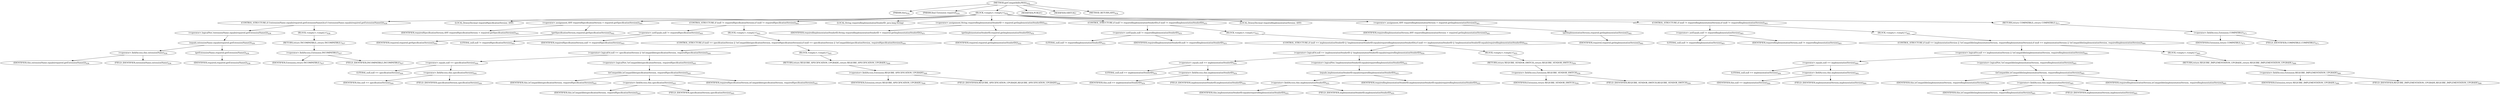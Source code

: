 digraph "getCompatibilityWith" {  
"580" [label = <(METHOD,getCompatibilityWith)<SUB>434</SUB>> ]
"35" [label = <(PARAM,this)<SUB>434</SUB>> ]
"581" [label = <(PARAM,final Extension required)<SUB>434</SUB>> ]
"582" [label = <(BLOCK,&lt;empty&gt;,&lt;empty&gt;)<SUB>434</SUB>> ]
"583" [label = <(CONTROL_STRUCTURE,if (!extensionName.equals(required.getExtensionName())),if (!extensionName.equals(required.getExtensionName())))<SUB>436</SUB>> ]
"584" [label = <(&lt;operator&gt;.logicalNot,!extensionName.equals(required.getExtensionName()))<SUB>436</SUB>> ]
"585" [label = <(equals,extensionName.equals(required.getExtensionName()))<SUB>436</SUB>> ]
"586" [label = <(&lt;operator&gt;.fieldAccess,this.extensionName)<SUB>436</SUB>> ]
"587" [label = <(IDENTIFIER,this,extensionName.equals(required.getExtensionName()))<SUB>436</SUB>> ]
"588" [label = <(FIELD_IDENTIFIER,extensionName,extensionName)<SUB>436</SUB>> ]
"589" [label = <(getExtensionName,required.getExtensionName())<SUB>436</SUB>> ]
"590" [label = <(IDENTIFIER,required,required.getExtensionName())<SUB>436</SUB>> ]
"591" [label = <(BLOCK,&lt;empty&gt;,&lt;empty&gt;)<SUB>436</SUB>> ]
"592" [label = <(RETURN,return INCOMPATIBLE;,return INCOMPATIBLE;)<SUB>437</SUB>> ]
"593" [label = <(&lt;operator&gt;.fieldAccess,Extension.INCOMPATIBLE)<SUB>437</SUB>> ]
"594" [label = <(IDENTIFIER,Extension,return INCOMPATIBLE;)<SUB>437</SUB>> ]
"595" [label = <(FIELD_IDENTIFIER,INCOMPATIBLE,INCOMPATIBLE)<SUB>437</SUB>> ]
"596" [label = <(LOCAL,DeweyDecimal requiredSpecificationVersion: ANY)> ]
"597" [label = <(&lt;operator&gt;.assignment,ANY requiredSpecificationVersion = required.getSpecificationVersion())<SUB>441</SUB>> ]
"598" [label = <(IDENTIFIER,requiredSpecificationVersion,ANY requiredSpecificationVersion = required.getSpecificationVersion())<SUB>441</SUB>> ]
"599" [label = <(getSpecificationVersion,required.getSpecificationVersion())<SUB>442</SUB>> ]
"600" [label = <(IDENTIFIER,required,required.getSpecificationVersion())<SUB>442</SUB>> ]
"601" [label = <(CONTROL_STRUCTURE,if (null != requiredSpecificationVersion),if (null != requiredSpecificationVersion))<SUB>443</SUB>> ]
"602" [label = <(&lt;operator&gt;.notEquals,null != requiredSpecificationVersion)<SUB>443</SUB>> ]
"603" [label = <(LITERAL,null,null != requiredSpecificationVersion)<SUB>443</SUB>> ]
"604" [label = <(IDENTIFIER,requiredSpecificationVersion,null != requiredSpecificationVersion)<SUB>443</SUB>> ]
"605" [label = <(BLOCK,&lt;empty&gt;,&lt;empty&gt;)<SUB>443</SUB>> ]
"606" [label = <(CONTROL_STRUCTURE,if (null == specificationVersion || !isCompatible(specificationVersion, requiredSpecificationVersion)),if (null == specificationVersion || !isCompatible(specificationVersion, requiredSpecificationVersion)))<SUB>444</SUB>> ]
"607" [label = <(&lt;operator&gt;.logicalOr,null == specificationVersion || !isCompatible(specificationVersion, requiredSpecificationVersion))<SUB>444</SUB>> ]
"608" [label = <(&lt;operator&gt;.equals,null == specificationVersion)<SUB>444</SUB>> ]
"609" [label = <(LITERAL,null,null == specificationVersion)<SUB>444</SUB>> ]
"610" [label = <(&lt;operator&gt;.fieldAccess,this.specificationVersion)<SUB>444</SUB>> ]
"611" [label = <(IDENTIFIER,this,null == specificationVersion)<SUB>444</SUB>> ]
"612" [label = <(FIELD_IDENTIFIER,specificationVersion,specificationVersion)<SUB>444</SUB>> ]
"613" [label = <(&lt;operator&gt;.logicalNot,!isCompatible(specificationVersion, requiredSpecificationVersion))<SUB>445</SUB>> ]
"614" [label = <(isCompatible,isCompatible(specificationVersion, requiredSpecificationVersion))<SUB>445</SUB>> ]
"34" [label = <(IDENTIFIER,this,isCompatible(specificationVersion, requiredSpecificationVersion))<SUB>445</SUB>> ]
"615" [label = <(&lt;operator&gt;.fieldAccess,this.specificationVersion)<SUB>445</SUB>> ]
"616" [label = <(IDENTIFIER,this,isCompatible(specificationVersion, requiredSpecificationVersion))<SUB>445</SUB>> ]
"617" [label = <(FIELD_IDENTIFIER,specificationVersion,specificationVersion)<SUB>445</SUB>> ]
"618" [label = <(IDENTIFIER,requiredSpecificationVersion,isCompatible(specificationVersion, requiredSpecificationVersion))<SUB>445</SUB>> ]
"619" [label = <(BLOCK,&lt;empty&gt;,&lt;empty&gt;)<SUB>445</SUB>> ]
"620" [label = <(RETURN,return REQUIRE_SPECIFICATION_UPGRADE;,return REQUIRE_SPECIFICATION_UPGRADE;)<SUB>446</SUB>> ]
"621" [label = <(&lt;operator&gt;.fieldAccess,Extension.REQUIRE_SPECIFICATION_UPGRADE)<SUB>446</SUB>> ]
"622" [label = <(IDENTIFIER,Extension,return REQUIRE_SPECIFICATION_UPGRADE;)<SUB>446</SUB>> ]
"623" [label = <(FIELD_IDENTIFIER,REQUIRE_SPECIFICATION_UPGRADE,REQUIRE_SPECIFICATION_UPGRADE)<SUB>446</SUB>> ]
"624" [label = <(LOCAL,String requiredImplementationVendorID: java.lang.String)> ]
"625" [label = <(&lt;operator&gt;.assignment,String requiredImplementationVendorID = required.getImplementationVendorID())<SUB>451</SUB>> ]
"626" [label = <(IDENTIFIER,requiredImplementationVendorID,String requiredImplementationVendorID = required.getImplementationVendorID())<SUB>451</SUB>> ]
"627" [label = <(getImplementationVendorID,required.getImplementationVendorID())<SUB>452</SUB>> ]
"628" [label = <(IDENTIFIER,required,required.getImplementationVendorID())<SUB>452</SUB>> ]
"629" [label = <(CONTROL_STRUCTURE,if (null != requiredImplementationVendorID),if (null != requiredImplementationVendorID))<SUB>453</SUB>> ]
"630" [label = <(&lt;operator&gt;.notEquals,null != requiredImplementationVendorID)<SUB>453</SUB>> ]
"631" [label = <(LITERAL,null,null != requiredImplementationVendorID)<SUB>453</SUB>> ]
"632" [label = <(IDENTIFIER,requiredImplementationVendorID,null != requiredImplementationVendorID)<SUB>453</SUB>> ]
"633" [label = <(BLOCK,&lt;empty&gt;,&lt;empty&gt;)<SUB>453</SUB>> ]
"634" [label = <(CONTROL_STRUCTURE,if (null == implementationVendorID || !implementationVendorID.equals(requiredImplementationVendorID)),if (null == implementationVendorID || !implementationVendorID.equals(requiredImplementationVendorID)))<SUB>454</SUB>> ]
"635" [label = <(&lt;operator&gt;.logicalOr,null == implementationVendorID || !implementationVendorID.equals(requiredImplementationVendorID))<SUB>454</SUB>> ]
"636" [label = <(&lt;operator&gt;.equals,null == implementationVendorID)<SUB>454</SUB>> ]
"637" [label = <(LITERAL,null,null == implementationVendorID)<SUB>454</SUB>> ]
"638" [label = <(&lt;operator&gt;.fieldAccess,this.implementationVendorID)<SUB>454</SUB>> ]
"639" [label = <(IDENTIFIER,this,null == implementationVendorID)<SUB>454</SUB>> ]
"640" [label = <(FIELD_IDENTIFIER,implementationVendorID,implementationVendorID)<SUB>454</SUB>> ]
"641" [label = <(&lt;operator&gt;.logicalNot,!implementationVendorID.equals(requiredImplementationVendorID))<SUB>455</SUB>> ]
"642" [label = <(equals,implementationVendorID.equals(requiredImplementationVendorID))<SUB>455</SUB>> ]
"643" [label = <(&lt;operator&gt;.fieldAccess,this.implementationVendorID)<SUB>455</SUB>> ]
"644" [label = <(IDENTIFIER,this,implementationVendorID.equals(requiredImplementationVendorID))<SUB>455</SUB>> ]
"645" [label = <(FIELD_IDENTIFIER,implementationVendorID,implementationVendorID)<SUB>455</SUB>> ]
"646" [label = <(IDENTIFIER,requiredImplementationVendorID,implementationVendorID.equals(requiredImplementationVendorID))<SUB>455</SUB>> ]
"647" [label = <(BLOCK,&lt;empty&gt;,&lt;empty&gt;)<SUB>455</SUB>> ]
"648" [label = <(RETURN,return REQUIRE_VENDOR_SWITCH;,return REQUIRE_VENDOR_SWITCH;)<SUB>456</SUB>> ]
"649" [label = <(&lt;operator&gt;.fieldAccess,Extension.REQUIRE_VENDOR_SWITCH)<SUB>456</SUB>> ]
"650" [label = <(IDENTIFIER,Extension,return REQUIRE_VENDOR_SWITCH;)<SUB>456</SUB>> ]
"651" [label = <(FIELD_IDENTIFIER,REQUIRE_VENDOR_SWITCH,REQUIRE_VENDOR_SWITCH)<SUB>456</SUB>> ]
"652" [label = <(LOCAL,DeweyDecimal requiredImplementationVersion: ANY)> ]
"653" [label = <(&lt;operator&gt;.assignment,ANY requiredImplementationVersion = required.getImplementationVersion())<SUB>461</SUB>> ]
"654" [label = <(IDENTIFIER,requiredImplementationVersion,ANY requiredImplementationVersion = required.getImplementationVersion())<SUB>461</SUB>> ]
"655" [label = <(getImplementationVersion,required.getImplementationVersion())<SUB>462</SUB>> ]
"656" [label = <(IDENTIFIER,required,required.getImplementationVersion())<SUB>462</SUB>> ]
"657" [label = <(CONTROL_STRUCTURE,if (null != requiredImplementationVersion),if (null != requiredImplementationVersion))<SUB>463</SUB>> ]
"658" [label = <(&lt;operator&gt;.notEquals,null != requiredImplementationVersion)<SUB>463</SUB>> ]
"659" [label = <(LITERAL,null,null != requiredImplementationVersion)<SUB>463</SUB>> ]
"660" [label = <(IDENTIFIER,requiredImplementationVersion,null != requiredImplementationVersion)<SUB>463</SUB>> ]
"661" [label = <(BLOCK,&lt;empty&gt;,&lt;empty&gt;)<SUB>463</SUB>> ]
"662" [label = <(CONTROL_STRUCTURE,if (null == implementationVersion || !isCompatible(implementationVersion, requiredImplementationVersion)),if (null == implementationVersion || !isCompatible(implementationVersion, requiredImplementationVersion)))<SUB>464</SUB>> ]
"663" [label = <(&lt;operator&gt;.logicalOr,null == implementationVersion || !isCompatible(implementationVersion, requiredImplementationVersion))<SUB>464</SUB>> ]
"664" [label = <(&lt;operator&gt;.equals,null == implementationVersion)<SUB>464</SUB>> ]
"665" [label = <(LITERAL,null,null == implementationVersion)<SUB>464</SUB>> ]
"666" [label = <(&lt;operator&gt;.fieldAccess,this.implementationVersion)<SUB>464</SUB>> ]
"667" [label = <(IDENTIFIER,this,null == implementationVersion)<SUB>464</SUB>> ]
"668" [label = <(FIELD_IDENTIFIER,implementationVersion,implementationVersion)<SUB>464</SUB>> ]
"669" [label = <(&lt;operator&gt;.logicalNot,!isCompatible(implementationVersion, requiredImplementationVersion))<SUB>465</SUB>> ]
"670" [label = <(isCompatible,isCompatible(implementationVersion, requiredImplementationVersion))<SUB>465</SUB>> ]
"36" [label = <(IDENTIFIER,this,isCompatible(implementationVersion, requiredImplementationVersion))<SUB>465</SUB>> ]
"671" [label = <(&lt;operator&gt;.fieldAccess,this.implementationVersion)<SUB>465</SUB>> ]
"672" [label = <(IDENTIFIER,this,isCompatible(implementationVersion, requiredImplementationVersion))<SUB>465</SUB>> ]
"673" [label = <(FIELD_IDENTIFIER,implementationVersion,implementationVersion)<SUB>465</SUB>> ]
"674" [label = <(IDENTIFIER,requiredImplementationVersion,isCompatible(implementationVersion, requiredImplementationVersion))<SUB>465</SUB>> ]
"675" [label = <(BLOCK,&lt;empty&gt;,&lt;empty&gt;)<SUB>465</SUB>> ]
"676" [label = <(RETURN,return REQUIRE_IMPLEMENTATION_UPGRADE;,return REQUIRE_IMPLEMENTATION_UPGRADE;)<SUB>466</SUB>> ]
"677" [label = <(&lt;operator&gt;.fieldAccess,Extension.REQUIRE_IMPLEMENTATION_UPGRADE)<SUB>466</SUB>> ]
"678" [label = <(IDENTIFIER,Extension,return REQUIRE_IMPLEMENTATION_UPGRADE;)<SUB>466</SUB>> ]
"679" [label = <(FIELD_IDENTIFIER,REQUIRE_IMPLEMENTATION_UPGRADE,REQUIRE_IMPLEMENTATION_UPGRADE)<SUB>466</SUB>> ]
"680" [label = <(RETURN,return COMPATIBLE;,return COMPATIBLE;)<SUB>471</SUB>> ]
"681" [label = <(&lt;operator&gt;.fieldAccess,Extension.COMPATIBLE)<SUB>471</SUB>> ]
"682" [label = <(IDENTIFIER,Extension,return COMPATIBLE;)<SUB>471</SUB>> ]
"683" [label = <(FIELD_IDENTIFIER,COMPATIBLE,COMPATIBLE)<SUB>471</SUB>> ]
"684" [label = <(MODIFIER,PUBLIC)> ]
"685" [label = <(MODIFIER,VIRTUAL)> ]
"686" [label = <(METHOD_RETURN,ANY)<SUB>434</SUB>> ]
  "580" -> "35" 
  "580" -> "581" 
  "580" -> "582" 
  "580" -> "684" 
  "580" -> "685" 
  "580" -> "686" 
  "582" -> "583" 
  "582" -> "596" 
  "582" -> "597" 
  "582" -> "601" 
  "582" -> "624" 
  "582" -> "625" 
  "582" -> "629" 
  "582" -> "652" 
  "582" -> "653" 
  "582" -> "657" 
  "582" -> "680" 
  "583" -> "584" 
  "583" -> "591" 
  "584" -> "585" 
  "585" -> "586" 
  "585" -> "589" 
  "586" -> "587" 
  "586" -> "588" 
  "589" -> "590" 
  "591" -> "592" 
  "592" -> "593" 
  "593" -> "594" 
  "593" -> "595" 
  "597" -> "598" 
  "597" -> "599" 
  "599" -> "600" 
  "601" -> "602" 
  "601" -> "605" 
  "602" -> "603" 
  "602" -> "604" 
  "605" -> "606" 
  "606" -> "607" 
  "606" -> "619" 
  "607" -> "608" 
  "607" -> "613" 
  "608" -> "609" 
  "608" -> "610" 
  "610" -> "611" 
  "610" -> "612" 
  "613" -> "614" 
  "614" -> "34" 
  "614" -> "615" 
  "614" -> "618" 
  "615" -> "616" 
  "615" -> "617" 
  "619" -> "620" 
  "620" -> "621" 
  "621" -> "622" 
  "621" -> "623" 
  "625" -> "626" 
  "625" -> "627" 
  "627" -> "628" 
  "629" -> "630" 
  "629" -> "633" 
  "630" -> "631" 
  "630" -> "632" 
  "633" -> "634" 
  "634" -> "635" 
  "634" -> "647" 
  "635" -> "636" 
  "635" -> "641" 
  "636" -> "637" 
  "636" -> "638" 
  "638" -> "639" 
  "638" -> "640" 
  "641" -> "642" 
  "642" -> "643" 
  "642" -> "646" 
  "643" -> "644" 
  "643" -> "645" 
  "647" -> "648" 
  "648" -> "649" 
  "649" -> "650" 
  "649" -> "651" 
  "653" -> "654" 
  "653" -> "655" 
  "655" -> "656" 
  "657" -> "658" 
  "657" -> "661" 
  "658" -> "659" 
  "658" -> "660" 
  "661" -> "662" 
  "662" -> "663" 
  "662" -> "675" 
  "663" -> "664" 
  "663" -> "669" 
  "664" -> "665" 
  "664" -> "666" 
  "666" -> "667" 
  "666" -> "668" 
  "669" -> "670" 
  "670" -> "36" 
  "670" -> "671" 
  "670" -> "674" 
  "671" -> "672" 
  "671" -> "673" 
  "675" -> "676" 
  "676" -> "677" 
  "677" -> "678" 
  "677" -> "679" 
  "680" -> "681" 
  "681" -> "682" 
  "681" -> "683" 
}
